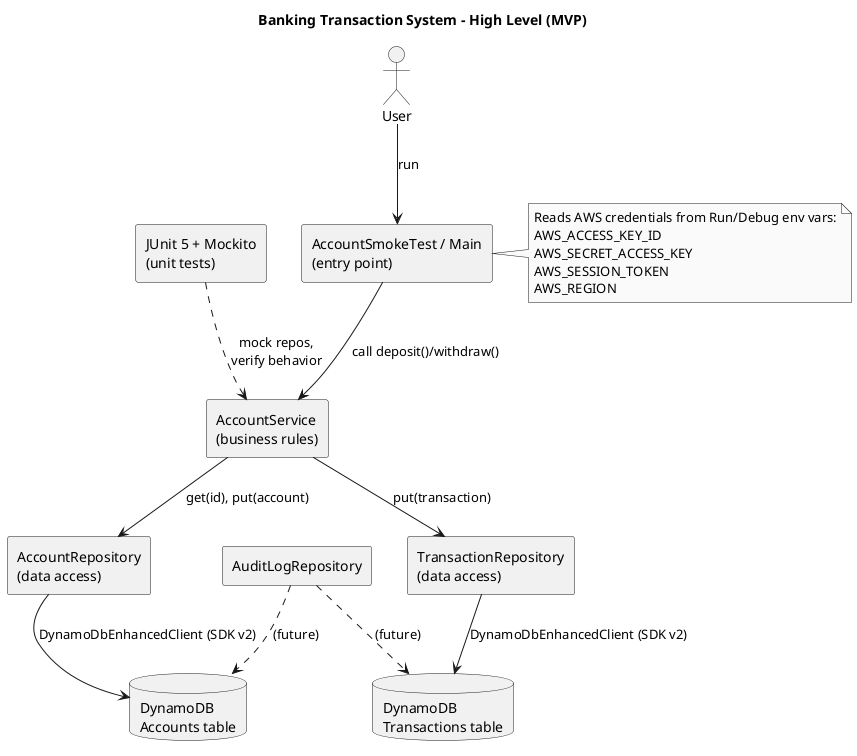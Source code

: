 @startuml BankingArchitecture
title Banking Transaction System - High Level (MVP)

skinparam componentStyle rectangle
skinparam shadowing false
skinparam monochrome true

actor User as user

component "AccountSmokeTest / Main\n(entry point)" as entry
component "AccountService\n(business rules)" as svc

component "AccountRepository\n(data access)" as accRepo
component "TransactionRepository\n(data access)" as txRepo
database  "DynamoDB\nAccounts table" as accTable
database  "DynamoDB\nTransactions table" as txTable

note right of entry
  Reads AWS credentials from Run/Debug env vars:
  AWS_ACCESS_KEY_ID
  AWS_SECRET_ACCESS_KEY
  AWS_SESSION_TOKEN
  AWS_REGION
end note

user --> entry : run
entry --> svc  : call deposit()/withdraw()
svc  --> accRepo : get(id), put(account)
svc  --> txRepo  : put(transaction)
accRepo --> accTable : DynamoDbEnhancedClient (SDK v2)
txRepo  --> txTable  : DynamoDbEnhancedClient (SDK v2)

' Future (not in MVP code yet)
component "AuditLogRepository" as audit
audit ..> accTable : (future)
audit ..> txTable  : (future)

' Tests
component "JUnit 5 + Mockito\n(unit tests)" as tests
tests ..> svc : mock repos,\nverify behavior

@enduml